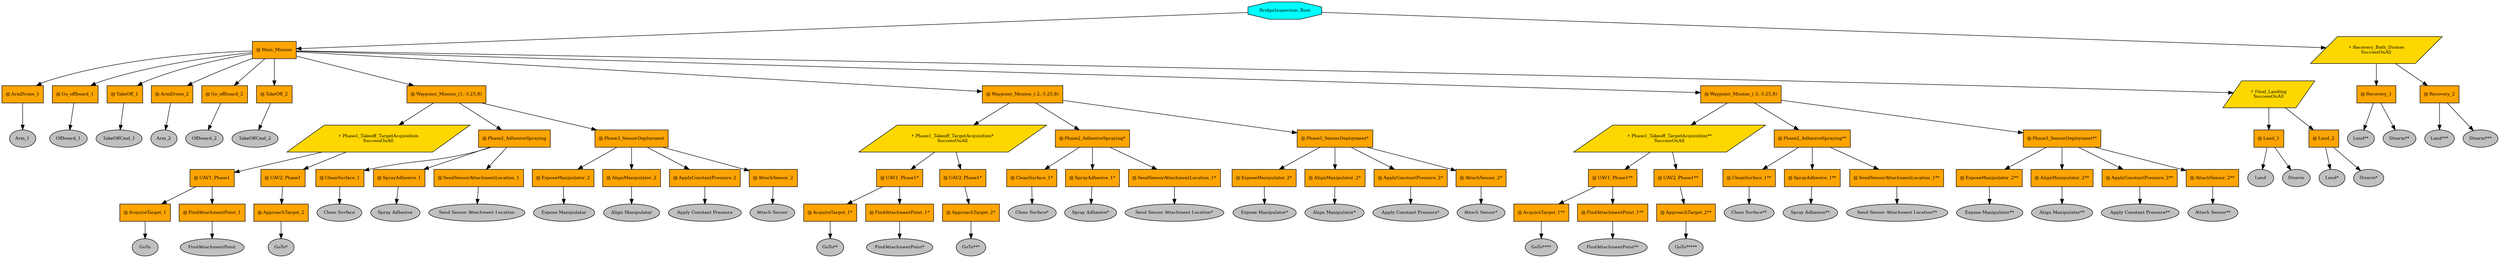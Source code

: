 digraph pastafarianism {
ordering=out;
graph [fontname="times-roman"];
node [fontname="times-roman"];
edge [fontname="times-roman"];
BridgeInspection_Root [fillcolor=cyan, fontcolor=black, fontsize=9, label=BridgeInspection_Root, shape=octagon, style=filled];
Main_Mission [fillcolor=orange, fontcolor=black, fontsize=9, label="Ⓜ Main_Mission", shape=box, style=filled];
BridgeInspection_Root -> Main_Mission;
ArmDrone_1 [fillcolor=orange, fontcolor=black, fontsize=9, label="Ⓜ ArmDrone_1", shape=box, style=filled];
Main_Mission -> ArmDrone_1;
Arm_1 [fillcolor=gray, fontcolor=black, fontsize=9, label=Arm_1, shape=ellipse, style=filled];
ArmDrone_1 -> Arm_1;
Go_offboard_1 [fillcolor=orange, fontcolor=black, fontsize=9, label="Ⓜ Go_offboard_1", shape=box, style=filled];
Main_Mission -> Go_offboard_1;
Offboard_1 [fillcolor=gray, fontcolor=black, fontsize=9, label=Offboard_1, shape=ellipse, style=filled];
Go_offboard_1 -> Offboard_1;
TakeOff_1 [fillcolor=orange, fontcolor=black, fontsize=9, label="Ⓜ TakeOff_1", shape=box, style=filled];
Main_Mission -> TakeOff_1;
TakeOffCmd_1 [fillcolor=gray, fontcolor=black, fontsize=9, label=TakeOffCmd_1, shape=ellipse, style=filled];
TakeOff_1 -> TakeOffCmd_1;
ArmDrone_2 [fillcolor=orange, fontcolor=black, fontsize=9, label="Ⓜ ArmDrone_2", shape=box, style=filled];
Main_Mission -> ArmDrone_2;
Arm_2 [fillcolor=gray, fontcolor=black, fontsize=9, label=Arm_2, shape=ellipse, style=filled];
ArmDrone_2 -> Arm_2;
Go_offboard_2 [fillcolor=orange, fontcolor=black, fontsize=9, label="Ⓜ Go_offboard_2", shape=box, style=filled];
Main_Mission -> Go_offboard_2;
Offboard_2 [fillcolor=gray, fontcolor=black, fontsize=9, label=Offboard_2, shape=ellipse, style=filled];
Go_offboard_2 -> Offboard_2;
TakeOff_2 [fillcolor=orange, fontcolor=black, fontsize=9, label="Ⓜ TakeOff_2", shape=box, style=filled];
Main_Mission -> TakeOff_2;
TakeOffCmd_2 [fillcolor=gray, fontcolor=black, fontsize=9, label=TakeOffCmd_2, shape=ellipse, style=filled];
TakeOff_2 -> TakeOffCmd_2;
"Waypoint_Mission_(1,-3.25,8)" [fillcolor=orange, fontcolor=black, fontsize=9, label="Ⓜ Waypoint_Mission_(1,-3.25,8)", shape=box, style=filled];
Main_Mission -> "Waypoint_Mission_(1,-3.25,8)";
Phase1_Takeoff_TargetAcquisition [fillcolor=gold, fontcolor=black, fontsize=9, label="⚡ Phase1_Takeoff_TargetAcquisition\nSuccessOnAll", shape=parallelogram, style=filled];
"Waypoint_Mission_(1,-3.25,8)" -> Phase1_Takeoff_TargetAcquisition;
UAV1_Phase1 [fillcolor=orange, fontcolor=black, fontsize=9, label="Ⓜ UAV1_Phase1", shape=box, style=filled];
Phase1_Takeoff_TargetAcquisition -> UAV1_Phase1;
AcquireTarget_1 [fillcolor=orange, fontcolor=black, fontsize=9, label="Ⓜ AcquireTarget_1", shape=box, style=filled];
UAV1_Phase1 -> AcquireTarget_1;
GoTo [fillcolor=gray, fontcolor=black, fontsize=9, label=GoTo, shape=ellipse, style=filled];
AcquireTarget_1 -> GoTo;
FindAttachmentPoint_1 [fillcolor=orange, fontcolor=black, fontsize=9, label="Ⓜ FindAttachmentPoint_1", shape=box, style=filled];
UAV1_Phase1 -> FindAttachmentPoint_1;
FindAttachmentPoint [fillcolor=gray, fontcolor=black, fontsize=9, label=FindAttachmentPoint, shape=ellipse, style=filled];
FindAttachmentPoint_1 -> FindAttachmentPoint;
UAV2_Phase1 [fillcolor=orange, fontcolor=black, fontsize=9, label="Ⓜ UAV2_Phase1", shape=box, style=filled];
Phase1_Takeoff_TargetAcquisition -> UAV2_Phase1;
ApproachTarget_2 [fillcolor=orange, fontcolor=black, fontsize=9, label="Ⓜ ApproachTarget_2", shape=box, style=filled];
UAV2_Phase1 -> ApproachTarget_2;
"GoTo*" [fillcolor=gray, fontcolor=black, fontsize=9, label="GoTo*", shape=ellipse, style=filled];
ApproachTarget_2 -> "GoTo*";
Phase2_AdhesiveSpraying [fillcolor=orange, fontcolor=black, fontsize=9, label="Ⓜ Phase2_AdhesiveSpraying", shape=box, style=filled];
"Waypoint_Mission_(1,-3.25,8)" -> Phase2_AdhesiveSpraying;
CleanSurface_1 [fillcolor=orange, fontcolor=black, fontsize=9, label="Ⓜ CleanSurface_1", shape=box, style=filled];
Phase2_AdhesiveSpraying -> CleanSurface_1;
"Clean Surface" [fillcolor=gray, fontcolor=black, fontsize=9, label="Clean Surface", shape=ellipse, style=filled];
CleanSurface_1 -> "Clean Surface";
SprayAdhesive_1 [fillcolor=orange, fontcolor=black, fontsize=9, label="Ⓜ SprayAdhesive_1", shape=box, style=filled];
Phase2_AdhesiveSpraying -> SprayAdhesive_1;
"Spray Adhesive" [fillcolor=gray, fontcolor=black, fontsize=9, label="Spray Adhesive", shape=ellipse, style=filled];
SprayAdhesive_1 -> "Spray Adhesive";
SendSensorAttachmentLocation_1 [fillcolor=orange, fontcolor=black, fontsize=9, label="Ⓜ SendSensorAttachmentLocation_1", shape=box, style=filled];
Phase2_AdhesiveSpraying -> SendSensorAttachmentLocation_1;
"Send Sensor Attachment Location" [fillcolor=gray, fontcolor=black, fontsize=9, label="Send Sensor Attachment Location", shape=ellipse, style=filled];
SendSensorAttachmentLocation_1 -> "Send Sensor Attachment Location";
Phase3_SensorDeployment [fillcolor=orange, fontcolor=black, fontsize=9, label="Ⓜ Phase3_SensorDeployment", shape=box, style=filled];
"Waypoint_Mission_(1,-3.25,8)" -> Phase3_SensorDeployment;
ExposeManipulator_2 [fillcolor=orange, fontcolor=black, fontsize=9, label="Ⓜ ExposeManipulator_2", shape=box, style=filled];
Phase3_SensorDeployment -> ExposeManipulator_2;
"Expose Manipulator" [fillcolor=gray, fontcolor=black, fontsize=9, label="Expose Manipulator", shape=ellipse, style=filled];
ExposeManipulator_2 -> "Expose Manipulator";
AlignManipulator_2 [fillcolor=orange, fontcolor=black, fontsize=9, label="Ⓜ AlignManipulator_2", shape=box, style=filled];
Phase3_SensorDeployment -> AlignManipulator_2;
"Align Manipulator" [fillcolor=gray, fontcolor=black, fontsize=9, label="Align Manipulator", shape=ellipse, style=filled];
AlignManipulator_2 -> "Align Manipulator";
ApplyConstantPressure_2 [fillcolor=orange, fontcolor=black, fontsize=9, label="Ⓜ ApplyConstantPressure_2", shape=box, style=filled];
Phase3_SensorDeployment -> ApplyConstantPressure_2;
"Apply Constant Pressure" [fillcolor=gray, fontcolor=black, fontsize=9, label="Apply Constant Pressure", shape=ellipse, style=filled];
ApplyConstantPressure_2 -> "Apply Constant Pressure";
AttachSensor_2 [fillcolor=orange, fontcolor=black, fontsize=9, label="Ⓜ AttachSensor_2", shape=box, style=filled];
Phase3_SensorDeployment -> AttachSensor_2;
"Attach Sensor" [fillcolor=gray, fontcolor=black, fontsize=9, label="Attach Sensor", shape=ellipse, style=filled];
AttachSensor_2 -> "Attach Sensor";
"Waypoint_Mission_(-2,-3.25,8)" [fillcolor=orange, fontcolor=black, fontsize=9, label="Ⓜ Waypoint_Mission_(-2,-3.25,8)", shape=box, style=filled];
Main_Mission -> "Waypoint_Mission_(-2,-3.25,8)";
"Phase1_Takeoff_TargetAcquisition*" [fillcolor=gold, fontcolor=black, fontsize=9, label="⚡ Phase1_Takeoff_TargetAcquisition*\nSuccessOnAll", shape=parallelogram, style=filled];
"Waypoint_Mission_(-2,-3.25,8)" -> "Phase1_Takeoff_TargetAcquisition*";
"UAV1_Phase1*" [fillcolor=orange, fontcolor=black, fontsize=9, label="Ⓜ UAV1_Phase1*", shape=box, style=filled];
"Phase1_Takeoff_TargetAcquisition*" -> "UAV1_Phase1*";
"AcquireTarget_1*" [fillcolor=orange, fontcolor=black, fontsize=9, label="Ⓜ AcquireTarget_1*", shape=box, style=filled];
"UAV1_Phase1*" -> "AcquireTarget_1*";
"GoTo**" [fillcolor=gray, fontcolor=black, fontsize=9, label="GoTo**", shape=ellipse, style=filled];
"AcquireTarget_1*" -> "GoTo**";
"FindAttachmentPoint_1*" [fillcolor=orange, fontcolor=black, fontsize=9, label="Ⓜ FindAttachmentPoint_1*", shape=box, style=filled];
"UAV1_Phase1*" -> "FindAttachmentPoint_1*";
"FindAttachmentPoint*" [fillcolor=gray, fontcolor=black, fontsize=9, label="FindAttachmentPoint*", shape=ellipse, style=filled];
"FindAttachmentPoint_1*" -> "FindAttachmentPoint*";
"UAV2_Phase1*" [fillcolor=orange, fontcolor=black, fontsize=9, label="Ⓜ UAV2_Phase1*", shape=box, style=filled];
"Phase1_Takeoff_TargetAcquisition*" -> "UAV2_Phase1*";
"ApproachTarget_2*" [fillcolor=orange, fontcolor=black, fontsize=9, label="Ⓜ ApproachTarget_2*", shape=box, style=filled];
"UAV2_Phase1*" -> "ApproachTarget_2*";
"GoTo***" [fillcolor=gray, fontcolor=black, fontsize=9, label="GoTo***", shape=ellipse, style=filled];
"ApproachTarget_2*" -> "GoTo***";
"Phase2_AdhesiveSpraying*" [fillcolor=orange, fontcolor=black, fontsize=9, label="Ⓜ Phase2_AdhesiveSpraying*", shape=box, style=filled];
"Waypoint_Mission_(-2,-3.25,8)" -> "Phase2_AdhesiveSpraying*";
"CleanSurface_1*" [fillcolor=orange, fontcolor=black, fontsize=9, label="Ⓜ CleanSurface_1*", shape=box, style=filled];
"Phase2_AdhesiveSpraying*" -> "CleanSurface_1*";
"Clean Surface*" [fillcolor=gray, fontcolor=black, fontsize=9, label="Clean Surface*", shape=ellipse, style=filled];
"CleanSurface_1*" -> "Clean Surface*";
"SprayAdhesive_1*" [fillcolor=orange, fontcolor=black, fontsize=9, label="Ⓜ SprayAdhesive_1*", shape=box, style=filled];
"Phase2_AdhesiveSpraying*" -> "SprayAdhesive_1*";
"Spray Adhesive*" [fillcolor=gray, fontcolor=black, fontsize=9, label="Spray Adhesive*", shape=ellipse, style=filled];
"SprayAdhesive_1*" -> "Spray Adhesive*";
"SendSensorAttachmentLocation_1*" [fillcolor=orange, fontcolor=black, fontsize=9, label="Ⓜ SendSensorAttachmentLocation_1*", shape=box, style=filled];
"Phase2_AdhesiveSpraying*" -> "SendSensorAttachmentLocation_1*";
"Send Sensor Attachment Location*" [fillcolor=gray, fontcolor=black, fontsize=9, label="Send Sensor Attachment Location*", shape=ellipse, style=filled];
"SendSensorAttachmentLocation_1*" -> "Send Sensor Attachment Location*";
"Phase3_SensorDeployment*" [fillcolor=orange, fontcolor=black, fontsize=9, label="Ⓜ Phase3_SensorDeployment*", shape=box, style=filled];
"Waypoint_Mission_(-2,-3.25,8)" -> "Phase3_SensorDeployment*";
"ExposeManipulator_2*" [fillcolor=orange, fontcolor=black, fontsize=9, label="Ⓜ ExposeManipulator_2*", shape=box, style=filled];
"Phase3_SensorDeployment*" -> "ExposeManipulator_2*";
"Expose Manipulator*" [fillcolor=gray, fontcolor=black, fontsize=9, label="Expose Manipulator*", shape=ellipse, style=filled];
"ExposeManipulator_2*" -> "Expose Manipulator*";
"AlignManipulator_2*" [fillcolor=orange, fontcolor=black, fontsize=9, label="Ⓜ AlignManipulator_2*", shape=box, style=filled];
"Phase3_SensorDeployment*" -> "AlignManipulator_2*";
"Align Manipulator*" [fillcolor=gray, fontcolor=black, fontsize=9, label="Align Manipulator*", shape=ellipse, style=filled];
"AlignManipulator_2*" -> "Align Manipulator*";
"ApplyConstantPressure_2*" [fillcolor=orange, fontcolor=black, fontsize=9, label="Ⓜ ApplyConstantPressure_2*", shape=box, style=filled];
"Phase3_SensorDeployment*" -> "ApplyConstantPressure_2*";
"Apply Constant Pressure*" [fillcolor=gray, fontcolor=black, fontsize=9, label="Apply Constant Pressure*", shape=ellipse, style=filled];
"ApplyConstantPressure_2*" -> "Apply Constant Pressure*";
"AttachSensor_2*" [fillcolor=orange, fontcolor=black, fontsize=9, label="Ⓜ AttachSensor_2*", shape=box, style=filled];
"Phase3_SensorDeployment*" -> "AttachSensor_2*";
"Attach Sensor*" [fillcolor=gray, fontcolor=black, fontsize=9, label="Attach Sensor*", shape=ellipse, style=filled];
"AttachSensor_2*" -> "Attach Sensor*";
"Waypoint_Mission_(-3,-3.25,8)" [fillcolor=orange, fontcolor=black, fontsize=9, label="Ⓜ Waypoint_Mission_(-3,-3.25,8)", shape=box, style=filled];
Main_Mission -> "Waypoint_Mission_(-3,-3.25,8)";
"Phase1_Takeoff_TargetAcquisition**" [fillcolor=gold, fontcolor=black, fontsize=9, label="⚡ Phase1_Takeoff_TargetAcquisition**\nSuccessOnAll", shape=parallelogram, style=filled];
"Waypoint_Mission_(-3,-3.25,8)" -> "Phase1_Takeoff_TargetAcquisition**";
"UAV1_Phase1**" [fillcolor=orange, fontcolor=black, fontsize=9, label="Ⓜ UAV1_Phase1**", shape=box, style=filled];
"Phase1_Takeoff_TargetAcquisition**" -> "UAV1_Phase1**";
"AcquireTarget_1**" [fillcolor=orange, fontcolor=black, fontsize=9, label="Ⓜ AcquireTarget_1**", shape=box, style=filled];
"UAV1_Phase1**" -> "AcquireTarget_1**";
"GoTo****" [fillcolor=gray, fontcolor=black, fontsize=9, label="GoTo****", shape=ellipse, style=filled];
"AcquireTarget_1**" -> "GoTo****";
"FindAttachmentPoint_1**" [fillcolor=orange, fontcolor=black, fontsize=9, label="Ⓜ FindAttachmentPoint_1**", shape=box, style=filled];
"UAV1_Phase1**" -> "FindAttachmentPoint_1**";
"FindAttachmentPoint**" [fillcolor=gray, fontcolor=black, fontsize=9, label="FindAttachmentPoint**", shape=ellipse, style=filled];
"FindAttachmentPoint_1**" -> "FindAttachmentPoint**";
"UAV2_Phase1**" [fillcolor=orange, fontcolor=black, fontsize=9, label="Ⓜ UAV2_Phase1**", shape=box, style=filled];
"Phase1_Takeoff_TargetAcquisition**" -> "UAV2_Phase1**";
"ApproachTarget_2**" [fillcolor=orange, fontcolor=black, fontsize=9, label="Ⓜ ApproachTarget_2**", shape=box, style=filled];
"UAV2_Phase1**" -> "ApproachTarget_2**";
"GoTo*****" [fillcolor=gray, fontcolor=black, fontsize=9, label="GoTo*****", shape=ellipse, style=filled];
"ApproachTarget_2**" -> "GoTo*****";
"Phase2_AdhesiveSpraying**" [fillcolor=orange, fontcolor=black, fontsize=9, label="Ⓜ Phase2_AdhesiveSpraying**", shape=box, style=filled];
"Waypoint_Mission_(-3,-3.25,8)" -> "Phase2_AdhesiveSpraying**";
"CleanSurface_1**" [fillcolor=orange, fontcolor=black, fontsize=9, label="Ⓜ CleanSurface_1**", shape=box, style=filled];
"Phase2_AdhesiveSpraying**" -> "CleanSurface_1**";
"Clean Surface**" [fillcolor=gray, fontcolor=black, fontsize=9, label="Clean Surface**", shape=ellipse, style=filled];
"CleanSurface_1**" -> "Clean Surface**";
"SprayAdhesive_1**" [fillcolor=orange, fontcolor=black, fontsize=9, label="Ⓜ SprayAdhesive_1**", shape=box, style=filled];
"Phase2_AdhesiveSpraying**" -> "SprayAdhesive_1**";
"Spray Adhesive**" [fillcolor=gray, fontcolor=black, fontsize=9, label="Spray Adhesive**", shape=ellipse, style=filled];
"SprayAdhesive_1**" -> "Spray Adhesive**";
"SendSensorAttachmentLocation_1**" [fillcolor=orange, fontcolor=black, fontsize=9, label="Ⓜ SendSensorAttachmentLocation_1**", shape=box, style=filled];
"Phase2_AdhesiveSpraying**" -> "SendSensorAttachmentLocation_1**";
"Send Sensor Attachment Location**" [fillcolor=gray, fontcolor=black, fontsize=9, label="Send Sensor Attachment Location**", shape=ellipse, style=filled];
"SendSensorAttachmentLocation_1**" -> "Send Sensor Attachment Location**";
"Phase3_SensorDeployment**" [fillcolor=orange, fontcolor=black, fontsize=9, label="Ⓜ Phase3_SensorDeployment**", shape=box, style=filled];
"Waypoint_Mission_(-3,-3.25,8)" -> "Phase3_SensorDeployment**";
"ExposeManipulator_2**" [fillcolor=orange, fontcolor=black, fontsize=9, label="Ⓜ ExposeManipulator_2**", shape=box, style=filled];
"Phase3_SensorDeployment**" -> "ExposeManipulator_2**";
"Expose Manipulator**" [fillcolor=gray, fontcolor=black, fontsize=9, label="Expose Manipulator**", shape=ellipse, style=filled];
"ExposeManipulator_2**" -> "Expose Manipulator**";
"AlignManipulator_2**" [fillcolor=orange, fontcolor=black, fontsize=9, label="Ⓜ AlignManipulator_2**", shape=box, style=filled];
"Phase3_SensorDeployment**" -> "AlignManipulator_2**";
"Align Manipulator**" [fillcolor=gray, fontcolor=black, fontsize=9, label="Align Manipulator**", shape=ellipse, style=filled];
"AlignManipulator_2**" -> "Align Manipulator**";
"ApplyConstantPressure_2**" [fillcolor=orange, fontcolor=black, fontsize=9, label="Ⓜ ApplyConstantPressure_2**", shape=box, style=filled];
"Phase3_SensorDeployment**" -> "ApplyConstantPressure_2**";
"Apply Constant Pressure**" [fillcolor=gray, fontcolor=black, fontsize=9, label="Apply Constant Pressure**", shape=ellipse, style=filled];
"ApplyConstantPressure_2**" -> "Apply Constant Pressure**";
"AttachSensor_2**" [fillcolor=orange, fontcolor=black, fontsize=9, label="Ⓜ AttachSensor_2**", shape=box, style=filled];
"Phase3_SensorDeployment**" -> "AttachSensor_2**";
"Attach Sensor**" [fillcolor=gray, fontcolor=black, fontsize=9, label="Attach Sensor**", shape=ellipse, style=filled];
"AttachSensor_2**" -> "Attach Sensor**";
Final_Landing [fillcolor=gold, fontcolor=black, fontsize=9, label="⚡ Final_Landing\nSuccessOnAll", shape=parallelogram, style=filled];
Main_Mission -> Final_Landing;
Land_1 [fillcolor=orange, fontcolor=black, fontsize=9, label="Ⓜ Land_1", shape=box, style=filled];
Final_Landing -> Land_1;
Land [fillcolor=gray, fontcolor=black, fontsize=9, label=Land, shape=ellipse, style=filled];
Land_1 -> Land;
Disarm [fillcolor=gray, fontcolor=black, fontsize=9, label=Disarm, shape=ellipse, style=filled];
Land_1 -> Disarm;
Land_2 [fillcolor=orange, fontcolor=black, fontsize=9, label="Ⓜ Land_2", shape=box, style=filled];
Final_Landing -> Land_2;
"Land*" [fillcolor=gray, fontcolor=black, fontsize=9, label="Land*", shape=ellipse, style=filled];
Land_2 -> "Land*";
"Disarm*" [fillcolor=gray, fontcolor=black, fontsize=9, label="Disarm*", shape=ellipse, style=filled];
Land_2 -> "Disarm*";
Recovery_Both_Drones [fillcolor=gold, fontcolor=black, fontsize=9, label="⚡ Recovery_Both_Drones\nSuccessOnAll", shape=parallelogram, style=filled];
BridgeInspection_Root -> Recovery_Both_Drones;
Recovery_1 [fillcolor=orange, fontcolor=black, fontsize=9, label="Ⓜ Recovery_1", shape=box, style=filled];
Recovery_Both_Drones -> Recovery_1;
"Land**" [fillcolor=gray, fontcolor=black, fontsize=9, label="Land**", shape=ellipse, style=filled];
Recovery_1 -> "Land**";
"Disarm**" [fillcolor=gray, fontcolor=black, fontsize=9, label="Disarm**", shape=ellipse, style=filled];
Recovery_1 -> "Disarm**";
Recovery_2 [fillcolor=orange, fontcolor=black, fontsize=9, label="Ⓜ Recovery_2", shape=box, style=filled];
Recovery_Both_Drones -> Recovery_2;
"Land***" [fillcolor=gray, fontcolor=black, fontsize=9, label="Land***", shape=ellipse, style=filled];
Recovery_2 -> "Land***";
"Disarm***" [fillcolor=gray, fontcolor=black, fontsize=9, label="Disarm***", shape=ellipse, style=filled];
Recovery_2 -> "Disarm***";
}

